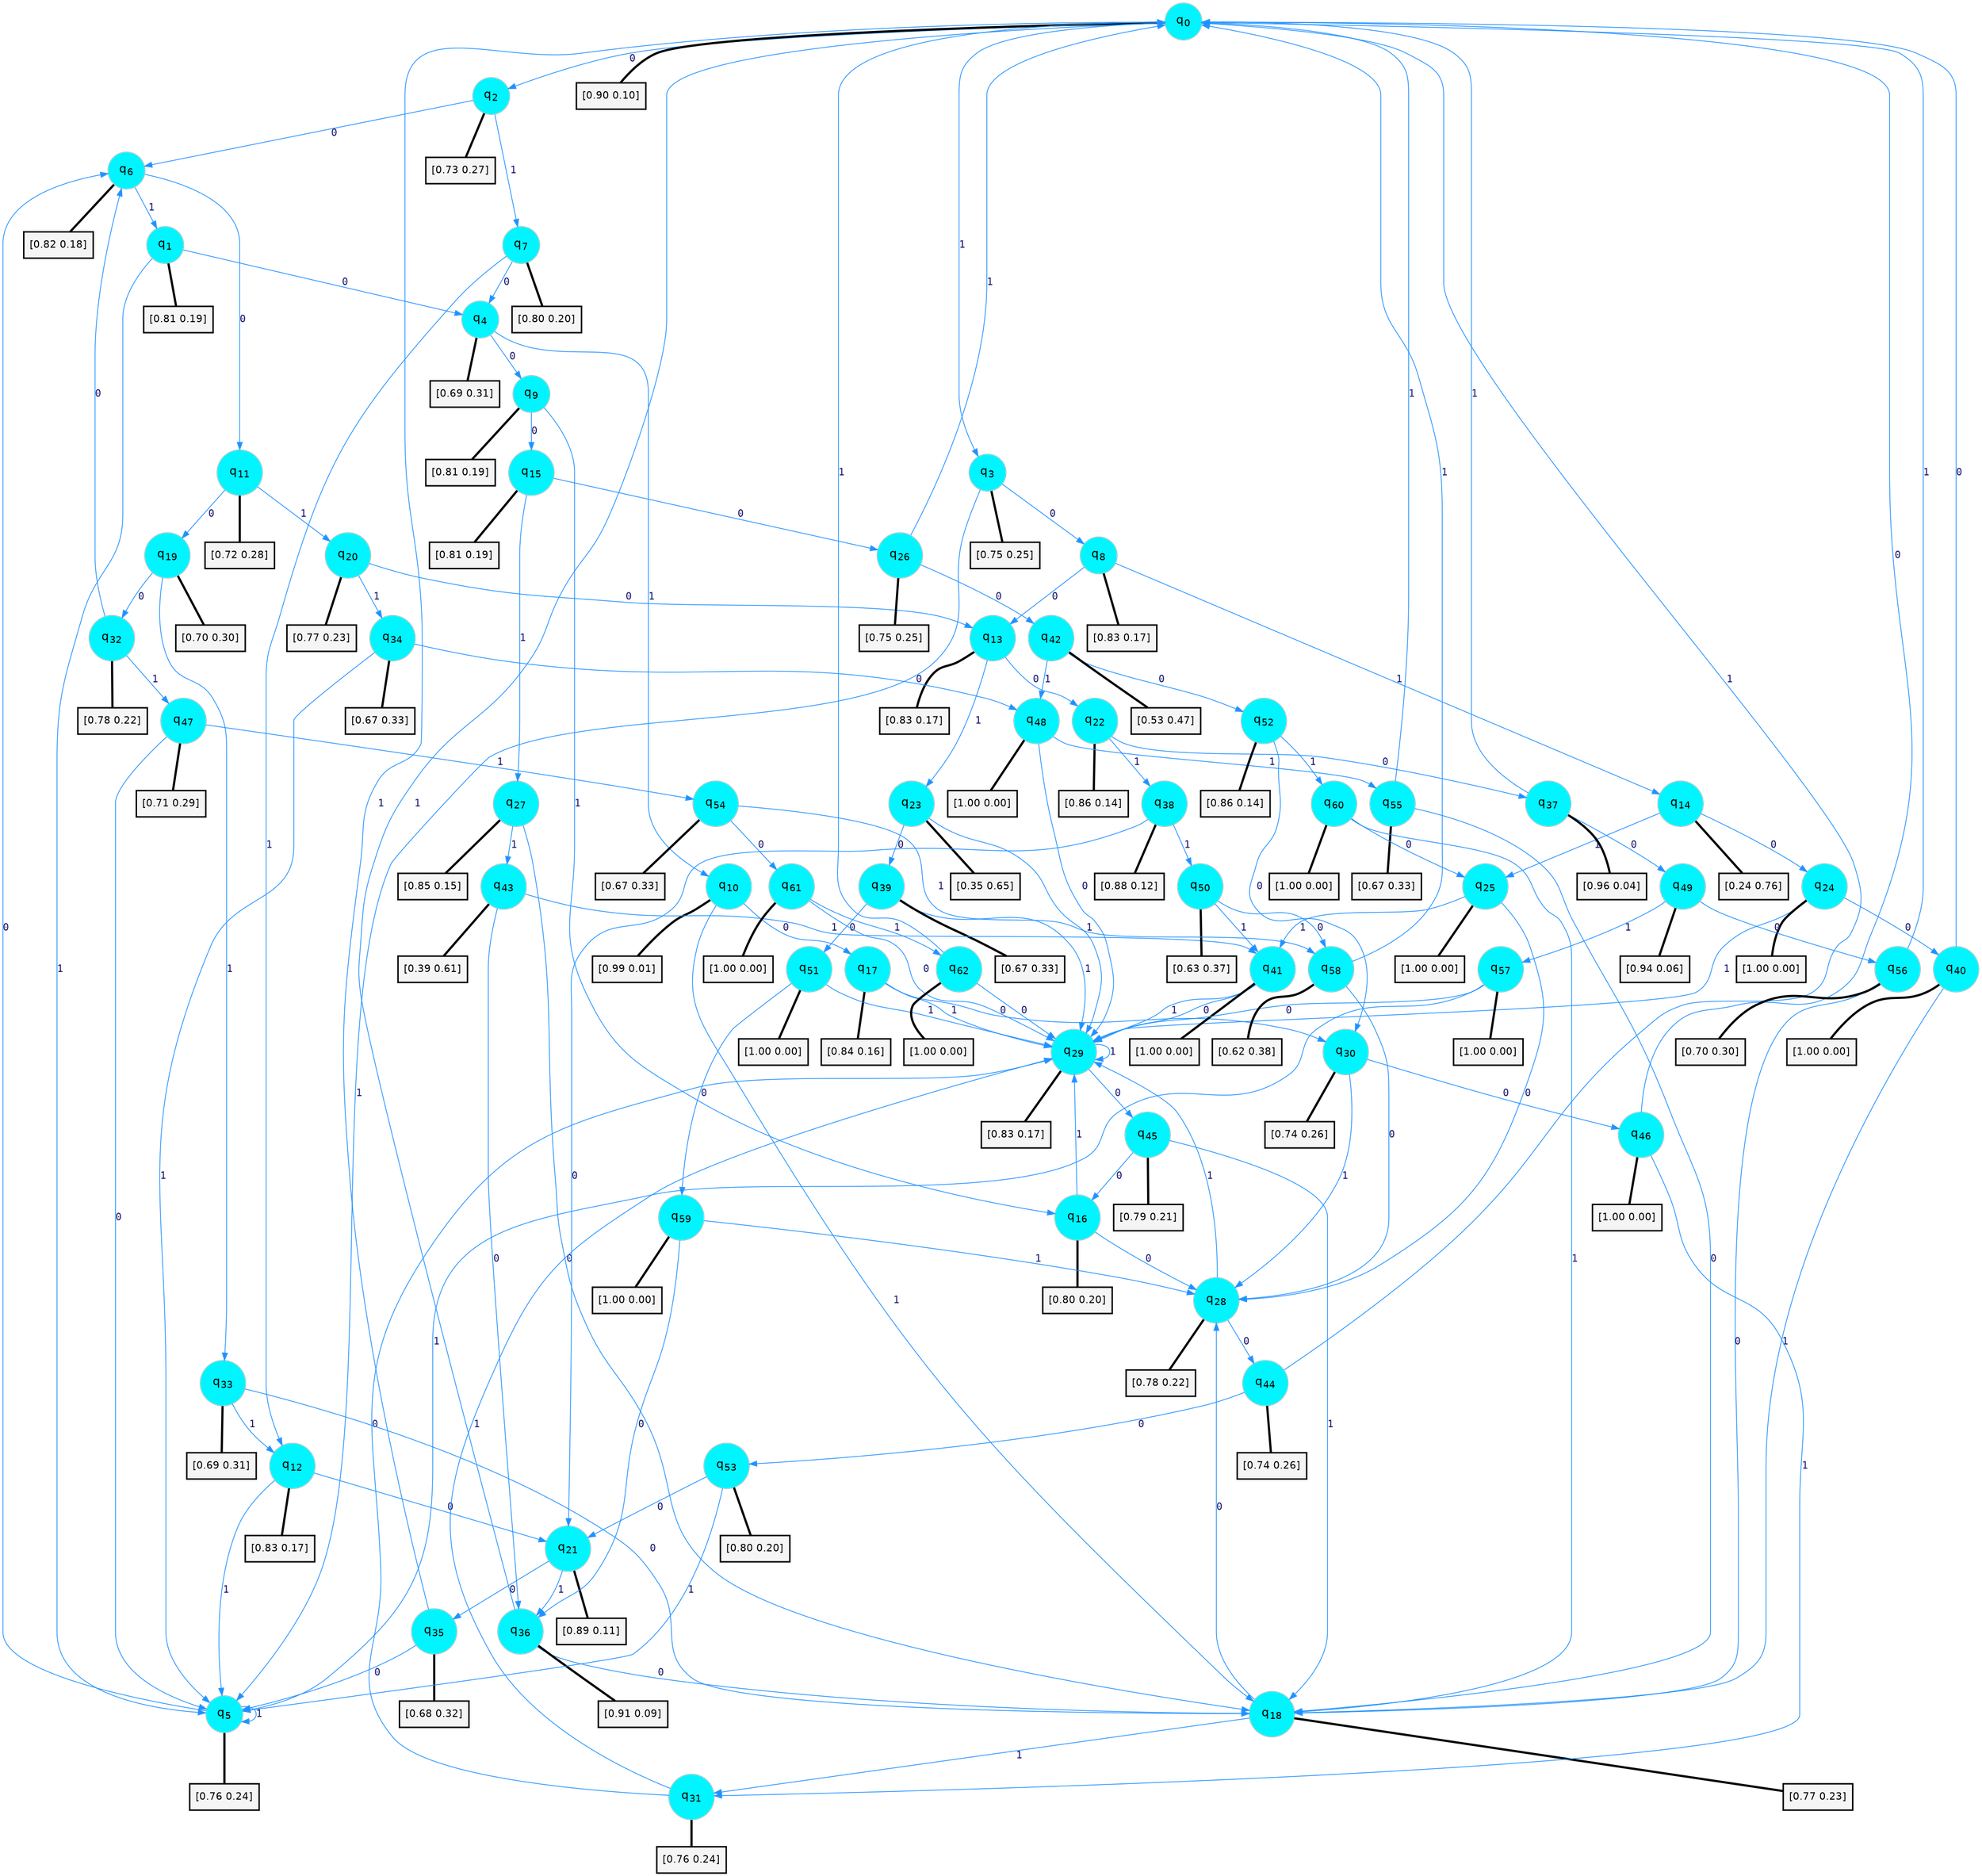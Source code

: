 digraph G {
graph [
bgcolor=transparent, dpi=300, rankdir=TD, size="40,25"];
node [
color=gray, fillcolor=turquoise1, fontcolor=black, fontname=Helvetica, fontsize=16, fontweight=bold, shape=circle, style=filled];
edge [
arrowsize=1, color=dodgerblue1, fontcolor=midnightblue, fontname=courier, fontweight=bold, penwidth=1, style=solid, weight=20];
0[label=<q<SUB>0</SUB>>];
1[label=<q<SUB>1</SUB>>];
2[label=<q<SUB>2</SUB>>];
3[label=<q<SUB>3</SUB>>];
4[label=<q<SUB>4</SUB>>];
5[label=<q<SUB>5</SUB>>];
6[label=<q<SUB>6</SUB>>];
7[label=<q<SUB>7</SUB>>];
8[label=<q<SUB>8</SUB>>];
9[label=<q<SUB>9</SUB>>];
10[label=<q<SUB>10</SUB>>];
11[label=<q<SUB>11</SUB>>];
12[label=<q<SUB>12</SUB>>];
13[label=<q<SUB>13</SUB>>];
14[label=<q<SUB>14</SUB>>];
15[label=<q<SUB>15</SUB>>];
16[label=<q<SUB>16</SUB>>];
17[label=<q<SUB>17</SUB>>];
18[label=<q<SUB>18</SUB>>];
19[label=<q<SUB>19</SUB>>];
20[label=<q<SUB>20</SUB>>];
21[label=<q<SUB>21</SUB>>];
22[label=<q<SUB>22</SUB>>];
23[label=<q<SUB>23</SUB>>];
24[label=<q<SUB>24</SUB>>];
25[label=<q<SUB>25</SUB>>];
26[label=<q<SUB>26</SUB>>];
27[label=<q<SUB>27</SUB>>];
28[label=<q<SUB>28</SUB>>];
29[label=<q<SUB>29</SUB>>];
30[label=<q<SUB>30</SUB>>];
31[label=<q<SUB>31</SUB>>];
32[label=<q<SUB>32</SUB>>];
33[label=<q<SUB>33</SUB>>];
34[label=<q<SUB>34</SUB>>];
35[label=<q<SUB>35</SUB>>];
36[label=<q<SUB>36</SUB>>];
37[label=<q<SUB>37</SUB>>];
38[label=<q<SUB>38</SUB>>];
39[label=<q<SUB>39</SUB>>];
40[label=<q<SUB>40</SUB>>];
41[label=<q<SUB>41</SUB>>];
42[label=<q<SUB>42</SUB>>];
43[label=<q<SUB>43</SUB>>];
44[label=<q<SUB>44</SUB>>];
45[label=<q<SUB>45</SUB>>];
46[label=<q<SUB>46</SUB>>];
47[label=<q<SUB>47</SUB>>];
48[label=<q<SUB>48</SUB>>];
49[label=<q<SUB>49</SUB>>];
50[label=<q<SUB>50</SUB>>];
51[label=<q<SUB>51</SUB>>];
52[label=<q<SUB>52</SUB>>];
53[label=<q<SUB>53</SUB>>];
54[label=<q<SUB>54</SUB>>];
55[label=<q<SUB>55</SUB>>];
56[label=<q<SUB>56</SUB>>];
57[label=<q<SUB>57</SUB>>];
58[label=<q<SUB>58</SUB>>];
59[label=<q<SUB>59</SUB>>];
60[label=<q<SUB>60</SUB>>];
61[label=<q<SUB>61</SUB>>];
62[label=<q<SUB>62</SUB>>];
63[label="[0.90 0.10]", shape=box,fontcolor=black, fontname=Helvetica, fontsize=14, penwidth=2, fillcolor=whitesmoke,color=black];
64[label="[0.81 0.19]", shape=box,fontcolor=black, fontname=Helvetica, fontsize=14, penwidth=2, fillcolor=whitesmoke,color=black];
65[label="[0.73 0.27]", shape=box,fontcolor=black, fontname=Helvetica, fontsize=14, penwidth=2, fillcolor=whitesmoke,color=black];
66[label="[0.75 0.25]", shape=box,fontcolor=black, fontname=Helvetica, fontsize=14, penwidth=2, fillcolor=whitesmoke,color=black];
67[label="[0.69 0.31]", shape=box,fontcolor=black, fontname=Helvetica, fontsize=14, penwidth=2, fillcolor=whitesmoke,color=black];
68[label="[0.76 0.24]", shape=box,fontcolor=black, fontname=Helvetica, fontsize=14, penwidth=2, fillcolor=whitesmoke,color=black];
69[label="[0.82 0.18]", shape=box,fontcolor=black, fontname=Helvetica, fontsize=14, penwidth=2, fillcolor=whitesmoke,color=black];
70[label="[0.80 0.20]", shape=box,fontcolor=black, fontname=Helvetica, fontsize=14, penwidth=2, fillcolor=whitesmoke,color=black];
71[label="[0.83 0.17]", shape=box,fontcolor=black, fontname=Helvetica, fontsize=14, penwidth=2, fillcolor=whitesmoke,color=black];
72[label="[0.81 0.19]", shape=box,fontcolor=black, fontname=Helvetica, fontsize=14, penwidth=2, fillcolor=whitesmoke,color=black];
73[label="[0.99 0.01]", shape=box,fontcolor=black, fontname=Helvetica, fontsize=14, penwidth=2, fillcolor=whitesmoke,color=black];
74[label="[0.72 0.28]", shape=box,fontcolor=black, fontname=Helvetica, fontsize=14, penwidth=2, fillcolor=whitesmoke,color=black];
75[label="[0.83 0.17]", shape=box,fontcolor=black, fontname=Helvetica, fontsize=14, penwidth=2, fillcolor=whitesmoke,color=black];
76[label="[0.83 0.17]", shape=box,fontcolor=black, fontname=Helvetica, fontsize=14, penwidth=2, fillcolor=whitesmoke,color=black];
77[label="[0.24 0.76]", shape=box,fontcolor=black, fontname=Helvetica, fontsize=14, penwidth=2, fillcolor=whitesmoke,color=black];
78[label="[0.81 0.19]", shape=box,fontcolor=black, fontname=Helvetica, fontsize=14, penwidth=2, fillcolor=whitesmoke,color=black];
79[label="[0.80 0.20]", shape=box,fontcolor=black, fontname=Helvetica, fontsize=14, penwidth=2, fillcolor=whitesmoke,color=black];
80[label="[0.84 0.16]", shape=box,fontcolor=black, fontname=Helvetica, fontsize=14, penwidth=2, fillcolor=whitesmoke,color=black];
81[label="[0.77 0.23]", shape=box,fontcolor=black, fontname=Helvetica, fontsize=14, penwidth=2, fillcolor=whitesmoke,color=black];
82[label="[0.70 0.30]", shape=box,fontcolor=black, fontname=Helvetica, fontsize=14, penwidth=2, fillcolor=whitesmoke,color=black];
83[label="[0.77 0.23]", shape=box,fontcolor=black, fontname=Helvetica, fontsize=14, penwidth=2, fillcolor=whitesmoke,color=black];
84[label="[0.89 0.11]", shape=box,fontcolor=black, fontname=Helvetica, fontsize=14, penwidth=2, fillcolor=whitesmoke,color=black];
85[label="[0.86 0.14]", shape=box,fontcolor=black, fontname=Helvetica, fontsize=14, penwidth=2, fillcolor=whitesmoke,color=black];
86[label="[0.35 0.65]", shape=box,fontcolor=black, fontname=Helvetica, fontsize=14, penwidth=2, fillcolor=whitesmoke,color=black];
87[label="[1.00 0.00]", shape=box,fontcolor=black, fontname=Helvetica, fontsize=14, penwidth=2, fillcolor=whitesmoke,color=black];
88[label="[1.00 0.00]", shape=box,fontcolor=black, fontname=Helvetica, fontsize=14, penwidth=2, fillcolor=whitesmoke,color=black];
89[label="[0.75 0.25]", shape=box,fontcolor=black, fontname=Helvetica, fontsize=14, penwidth=2, fillcolor=whitesmoke,color=black];
90[label="[0.85 0.15]", shape=box,fontcolor=black, fontname=Helvetica, fontsize=14, penwidth=2, fillcolor=whitesmoke,color=black];
91[label="[0.78 0.22]", shape=box,fontcolor=black, fontname=Helvetica, fontsize=14, penwidth=2, fillcolor=whitesmoke,color=black];
92[label="[0.83 0.17]", shape=box,fontcolor=black, fontname=Helvetica, fontsize=14, penwidth=2, fillcolor=whitesmoke,color=black];
93[label="[0.74 0.26]", shape=box,fontcolor=black, fontname=Helvetica, fontsize=14, penwidth=2, fillcolor=whitesmoke,color=black];
94[label="[0.76 0.24]", shape=box,fontcolor=black, fontname=Helvetica, fontsize=14, penwidth=2, fillcolor=whitesmoke,color=black];
95[label="[0.78 0.22]", shape=box,fontcolor=black, fontname=Helvetica, fontsize=14, penwidth=2, fillcolor=whitesmoke,color=black];
96[label="[0.69 0.31]", shape=box,fontcolor=black, fontname=Helvetica, fontsize=14, penwidth=2, fillcolor=whitesmoke,color=black];
97[label="[0.67 0.33]", shape=box,fontcolor=black, fontname=Helvetica, fontsize=14, penwidth=2, fillcolor=whitesmoke,color=black];
98[label="[0.68 0.32]", shape=box,fontcolor=black, fontname=Helvetica, fontsize=14, penwidth=2, fillcolor=whitesmoke,color=black];
99[label="[0.91 0.09]", shape=box,fontcolor=black, fontname=Helvetica, fontsize=14, penwidth=2, fillcolor=whitesmoke,color=black];
100[label="[0.96 0.04]", shape=box,fontcolor=black, fontname=Helvetica, fontsize=14, penwidth=2, fillcolor=whitesmoke,color=black];
101[label="[0.88 0.12]", shape=box,fontcolor=black, fontname=Helvetica, fontsize=14, penwidth=2, fillcolor=whitesmoke,color=black];
102[label="[0.67 0.33]", shape=box,fontcolor=black, fontname=Helvetica, fontsize=14, penwidth=2, fillcolor=whitesmoke,color=black];
103[label="[1.00 0.00]", shape=box,fontcolor=black, fontname=Helvetica, fontsize=14, penwidth=2, fillcolor=whitesmoke,color=black];
104[label="[1.00 0.00]", shape=box,fontcolor=black, fontname=Helvetica, fontsize=14, penwidth=2, fillcolor=whitesmoke,color=black];
105[label="[0.53 0.47]", shape=box,fontcolor=black, fontname=Helvetica, fontsize=14, penwidth=2, fillcolor=whitesmoke,color=black];
106[label="[0.39 0.61]", shape=box,fontcolor=black, fontname=Helvetica, fontsize=14, penwidth=2, fillcolor=whitesmoke,color=black];
107[label="[0.74 0.26]", shape=box,fontcolor=black, fontname=Helvetica, fontsize=14, penwidth=2, fillcolor=whitesmoke,color=black];
108[label="[0.79 0.21]", shape=box,fontcolor=black, fontname=Helvetica, fontsize=14, penwidth=2, fillcolor=whitesmoke,color=black];
109[label="[1.00 0.00]", shape=box,fontcolor=black, fontname=Helvetica, fontsize=14, penwidth=2, fillcolor=whitesmoke,color=black];
110[label="[0.71 0.29]", shape=box,fontcolor=black, fontname=Helvetica, fontsize=14, penwidth=2, fillcolor=whitesmoke,color=black];
111[label="[1.00 0.00]", shape=box,fontcolor=black, fontname=Helvetica, fontsize=14, penwidth=2, fillcolor=whitesmoke,color=black];
112[label="[0.94 0.06]", shape=box,fontcolor=black, fontname=Helvetica, fontsize=14, penwidth=2, fillcolor=whitesmoke,color=black];
113[label="[0.63 0.37]", shape=box,fontcolor=black, fontname=Helvetica, fontsize=14, penwidth=2, fillcolor=whitesmoke,color=black];
114[label="[1.00 0.00]", shape=box,fontcolor=black, fontname=Helvetica, fontsize=14, penwidth=2, fillcolor=whitesmoke,color=black];
115[label="[0.86 0.14]", shape=box,fontcolor=black, fontname=Helvetica, fontsize=14, penwidth=2, fillcolor=whitesmoke,color=black];
116[label="[0.80 0.20]", shape=box,fontcolor=black, fontname=Helvetica, fontsize=14, penwidth=2, fillcolor=whitesmoke,color=black];
117[label="[0.67 0.33]", shape=box,fontcolor=black, fontname=Helvetica, fontsize=14, penwidth=2, fillcolor=whitesmoke,color=black];
118[label="[0.67 0.33]", shape=box,fontcolor=black, fontname=Helvetica, fontsize=14, penwidth=2, fillcolor=whitesmoke,color=black];
119[label="[0.70 0.30]", shape=box,fontcolor=black, fontname=Helvetica, fontsize=14, penwidth=2, fillcolor=whitesmoke,color=black];
120[label="[1.00 0.00]", shape=box,fontcolor=black, fontname=Helvetica, fontsize=14, penwidth=2, fillcolor=whitesmoke,color=black];
121[label="[0.62 0.38]", shape=box,fontcolor=black, fontname=Helvetica, fontsize=14, penwidth=2, fillcolor=whitesmoke,color=black];
122[label="[1.00 0.00]", shape=box,fontcolor=black, fontname=Helvetica, fontsize=14, penwidth=2, fillcolor=whitesmoke,color=black];
123[label="[1.00 0.00]", shape=box,fontcolor=black, fontname=Helvetica, fontsize=14, penwidth=2, fillcolor=whitesmoke,color=black];
124[label="[1.00 0.00]", shape=box,fontcolor=black, fontname=Helvetica, fontsize=14, penwidth=2, fillcolor=whitesmoke,color=black];
125[label="[1.00 0.00]", shape=box,fontcolor=black, fontname=Helvetica, fontsize=14, penwidth=2, fillcolor=whitesmoke,color=black];
0->2 [label=0];
0->3 [label=1];
0->63 [arrowhead=none, penwidth=3,color=black];
1->4 [label=0];
1->5 [label=1];
1->64 [arrowhead=none, penwidth=3,color=black];
2->6 [label=0];
2->7 [label=1];
2->65 [arrowhead=none, penwidth=3,color=black];
3->8 [label=0];
3->5 [label=1];
3->66 [arrowhead=none, penwidth=3,color=black];
4->9 [label=0];
4->10 [label=1];
4->67 [arrowhead=none, penwidth=3,color=black];
5->6 [label=0];
5->5 [label=1];
5->68 [arrowhead=none, penwidth=3,color=black];
6->11 [label=0];
6->1 [label=1];
6->69 [arrowhead=none, penwidth=3,color=black];
7->4 [label=0];
7->12 [label=1];
7->70 [arrowhead=none, penwidth=3,color=black];
8->13 [label=0];
8->14 [label=1];
8->71 [arrowhead=none, penwidth=3,color=black];
9->15 [label=0];
9->16 [label=1];
9->72 [arrowhead=none, penwidth=3,color=black];
10->17 [label=0];
10->18 [label=1];
10->73 [arrowhead=none, penwidth=3,color=black];
11->19 [label=0];
11->20 [label=1];
11->74 [arrowhead=none, penwidth=3,color=black];
12->21 [label=0];
12->5 [label=1];
12->75 [arrowhead=none, penwidth=3,color=black];
13->22 [label=0];
13->23 [label=1];
13->76 [arrowhead=none, penwidth=3,color=black];
14->24 [label=0];
14->25 [label=1];
14->77 [arrowhead=none, penwidth=3,color=black];
15->26 [label=0];
15->27 [label=1];
15->78 [arrowhead=none, penwidth=3,color=black];
16->28 [label=0];
16->29 [label=1];
16->79 [arrowhead=none, penwidth=3,color=black];
17->30 [label=0];
17->29 [label=1];
17->80 [arrowhead=none, penwidth=3,color=black];
18->28 [label=0];
18->31 [label=1];
18->81 [arrowhead=none, penwidth=3,color=black];
19->32 [label=0];
19->33 [label=1];
19->82 [arrowhead=none, penwidth=3,color=black];
20->13 [label=0];
20->34 [label=1];
20->83 [arrowhead=none, penwidth=3,color=black];
21->35 [label=0];
21->36 [label=1];
21->84 [arrowhead=none, penwidth=3,color=black];
22->37 [label=0];
22->38 [label=1];
22->85 [arrowhead=none, penwidth=3,color=black];
23->39 [label=0];
23->29 [label=1];
23->86 [arrowhead=none, penwidth=3,color=black];
24->40 [label=0];
24->29 [label=1];
24->87 [arrowhead=none, penwidth=3,color=black];
25->28 [label=0];
25->41 [label=1];
25->88 [arrowhead=none, penwidth=3,color=black];
26->42 [label=0];
26->0 [label=1];
26->89 [arrowhead=none, penwidth=3,color=black];
27->18 [label=0];
27->43 [label=1];
27->90 [arrowhead=none, penwidth=3,color=black];
28->44 [label=0];
28->29 [label=1];
28->91 [arrowhead=none, penwidth=3,color=black];
29->45 [label=0];
29->29 [label=1];
29->92 [arrowhead=none, penwidth=3,color=black];
30->46 [label=0];
30->28 [label=1];
30->93 [arrowhead=none, penwidth=3,color=black];
31->29 [label=0];
31->29 [label=1];
31->94 [arrowhead=none, penwidth=3,color=black];
32->6 [label=0];
32->47 [label=1];
32->95 [arrowhead=none, penwidth=3,color=black];
33->18 [label=0];
33->12 [label=1];
33->96 [arrowhead=none, penwidth=3,color=black];
34->48 [label=0];
34->5 [label=1];
34->97 [arrowhead=none, penwidth=3,color=black];
35->5 [label=0];
35->0 [label=1];
35->98 [arrowhead=none, penwidth=3,color=black];
36->18 [label=0];
36->0 [label=1];
36->99 [arrowhead=none, penwidth=3,color=black];
37->49 [label=0];
37->0 [label=1];
37->100 [arrowhead=none, penwidth=3,color=black];
38->21 [label=0];
38->50 [label=1];
38->101 [arrowhead=none, penwidth=3,color=black];
39->51 [label=0];
39->29 [label=1];
39->102 [arrowhead=none, penwidth=3,color=black];
40->0 [label=0];
40->18 [label=1];
40->103 [arrowhead=none, penwidth=3,color=black];
41->29 [label=0];
41->29 [label=1];
41->104 [arrowhead=none, penwidth=3,color=black];
42->52 [label=0];
42->48 [label=1];
42->105 [arrowhead=none, penwidth=3,color=black];
43->36 [label=0];
43->41 [label=1];
43->106 [arrowhead=none, penwidth=3,color=black];
44->53 [label=0];
44->0 [label=1];
44->107 [arrowhead=none, penwidth=3,color=black];
45->16 [label=0];
45->18 [label=1];
45->108 [arrowhead=none, penwidth=3,color=black];
46->0 [label=0];
46->31 [label=1];
46->109 [arrowhead=none, penwidth=3,color=black];
47->5 [label=0];
47->54 [label=1];
47->110 [arrowhead=none, penwidth=3,color=black];
48->29 [label=0];
48->55 [label=1];
48->111 [arrowhead=none, penwidth=3,color=black];
49->56 [label=0];
49->57 [label=1];
49->112 [arrowhead=none, penwidth=3,color=black];
50->58 [label=0];
50->41 [label=1];
50->113 [arrowhead=none, penwidth=3,color=black];
51->59 [label=0];
51->29 [label=1];
51->114 [arrowhead=none, penwidth=3,color=black];
52->30 [label=0];
52->60 [label=1];
52->115 [arrowhead=none, penwidth=3,color=black];
53->21 [label=0];
53->5 [label=1];
53->116 [arrowhead=none, penwidth=3,color=black];
54->61 [label=0];
54->58 [label=1];
54->117 [arrowhead=none, penwidth=3,color=black];
55->18 [label=0];
55->0 [label=1];
55->118 [arrowhead=none, penwidth=3,color=black];
56->18 [label=0];
56->0 [label=1];
56->119 [arrowhead=none, penwidth=3,color=black];
57->29 [label=0];
57->5 [label=1];
57->120 [arrowhead=none, penwidth=3,color=black];
58->28 [label=0];
58->0 [label=1];
58->121 [arrowhead=none, penwidth=3,color=black];
59->36 [label=0];
59->28 [label=1];
59->122 [arrowhead=none, penwidth=3,color=black];
60->25 [label=0];
60->18 [label=1];
60->123 [arrowhead=none, penwidth=3,color=black];
61->29 [label=0];
61->62 [label=1];
61->124 [arrowhead=none, penwidth=3,color=black];
62->29 [label=0];
62->0 [label=1];
62->125 [arrowhead=none, penwidth=3,color=black];
}
